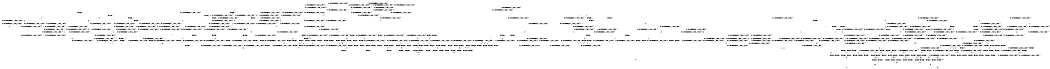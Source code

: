digraph BCG {
size = "7, 10.5";
center = TRUE;
node [shape = circle];
0 [peripheries = 2];
0 -> 1 [label = "EX !0 !ATOMIC_EXCH_BRANCH (1, +0, TRUE, +0, 1, TRUE) !{}"];
0 -> 2 [label = "EX !2 !ATOMIC_EXCH_BRANCH (1, +1, TRUE, +1, 1, FALSE) !{}"];
0 -> 3 [label = "EX !1 !ATOMIC_EXCH_BRANCH (1, +1, TRUE, +0, 3, TRUE) !{}"];
0 -> 4 [label = "EX !0 !ATOMIC_EXCH_BRANCH (1, +0, TRUE, +0, 1, TRUE) !{}"];
0 -> 5 [label = "EX !2 !ATOMIC_EXCH_BRANCH (1, +1, TRUE, +1, 1, FALSE) !{}"];
0 -> 6 [label = "EX !1 !ATOMIC_EXCH_BRANCH (1, +1, TRUE, +0, 3, TRUE) !{}"];
1 -> 7 [label = "EX !2 !ATOMIC_EXCH_BRANCH (1, +1, TRUE, +1, 1, FALSE) !{}"];
2 -> 8 [label = "EX !0 !ATOMIC_EXCH_BRANCH (1, +0, TRUE, +0, 1, FALSE) !{}"];
3 -> 9 [label = "EX !0 !ATOMIC_EXCH_BRANCH (1, +0, TRUE, +0, 1, FALSE) !{}"];
4 -> 1 [label = "EX !0 !ATOMIC_EXCH_BRANCH (1, +0, TRUE, +0, 1, TRUE) !{}"];
4 -> 7 [label = "EX !2 !ATOMIC_EXCH_BRANCH (1, +1, TRUE, +1, 1, FALSE) !{}"];
4 -> 10 [label = "EX !1 !ATOMIC_EXCH_BRANCH (1, +1, TRUE, +0, 3, TRUE) !{}"];
4 -> 4 [label = "EX !0 !ATOMIC_EXCH_BRANCH (1, +0, TRUE, +0, 1, TRUE) !{}"];
4 -> 11 [label = "EX !2 !ATOMIC_EXCH_BRANCH (1, +1, TRUE, +1, 1, FALSE) !{}"];
4 -> 12 [label = "EX !1 !ATOMIC_EXCH_BRANCH (1, +1, TRUE, +0, 3, TRUE) !{}"];
5 -> 8 [label = "EX !0 !ATOMIC_EXCH_BRANCH (1, +0, TRUE, +0, 1, FALSE) !{}"];
5 -> 13 [label = "EX !1 !ATOMIC_EXCH_BRANCH (1, +1, TRUE, +0, 3, FALSE) !{}"];
5 -> 14 [label = "TERMINATE !2"];
5 -> 15 [label = "EX !0 !ATOMIC_EXCH_BRANCH (1, +0, TRUE, +0, 1, FALSE) !{}"];
5 -> 16 [label = "EX !1 !ATOMIC_EXCH_BRANCH (1, +1, TRUE, +0, 3, FALSE) !{}"];
5 -> 17 [label = "TERMINATE !2"];
6 -> 9 [label = "EX !0 !ATOMIC_EXCH_BRANCH (1, +0, TRUE, +0, 1, FALSE) !{}"];
6 -> 18 [label = "EX !2 !ATOMIC_EXCH_BRANCH (1, +1, TRUE, +1, 1, TRUE) !{}"];
6 -> 19 [label = "TERMINATE !1"];
6 -> 20 [label = "EX !0 !ATOMIC_EXCH_BRANCH (1, +0, TRUE, +0, 1, FALSE) !{}"];
6 -> 21 [label = "EX !2 !ATOMIC_EXCH_BRANCH (1, +1, TRUE, +1, 1, TRUE) !{}"];
6 -> 22 [label = "TERMINATE !1"];
7 -> 8 [label = "EX !0 !ATOMIC_EXCH_BRANCH (1, +0, TRUE, +0, 1, FALSE) !{}"];
8 -> 23 [label = "EX !1 !ATOMIC_EXCH_BRANCH (1, +1, TRUE, +0, 3, TRUE) !{}"];
9 -> 23 [label = "EX !2 !ATOMIC_EXCH_BRANCH (1, +1, TRUE, +1, 1, FALSE) !{}"];
10 -> 9 [label = "EX !0 !ATOMIC_EXCH_BRANCH (1, +0, TRUE, +0, 1, FALSE) !{}"];
11 -> 8 [label = "EX !0 !ATOMIC_EXCH_BRANCH (1, +0, TRUE, +0, 1, FALSE) !{}"];
11 -> 24 [label = "EX !1 !ATOMIC_EXCH_BRANCH (1, +1, TRUE, +0, 3, FALSE) !{}"];
11 -> 25 [label = "TERMINATE !2"];
11 -> 15 [label = "EX !0 !ATOMIC_EXCH_BRANCH (1, +0, TRUE, +0, 1, FALSE) !{}"];
11 -> 26 [label = "EX !1 !ATOMIC_EXCH_BRANCH (1, +1, TRUE, +0, 3, FALSE) !{}"];
11 -> 27 [label = "TERMINATE !2"];
12 -> 9 [label = "EX !0 !ATOMIC_EXCH_BRANCH (1, +0, TRUE, +0, 1, FALSE) !{}"];
12 -> 28 [label = "EX !2 !ATOMIC_EXCH_BRANCH (1, +1, TRUE, +1, 1, TRUE) !{}"];
12 -> 29 [label = "TERMINATE !1"];
12 -> 20 [label = "EX !0 !ATOMIC_EXCH_BRANCH (1, +0, TRUE, +0, 1, FALSE) !{}"];
12 -> 30 [label = "EX !2 !ATOMIC_EXCH_BRANCH (1, +1, TRUE, +1, 1, TRUE) !{}"];
12 -> 31 [label = "TERMINATE !1"];
13 -> 32 [label = "EX !1 !ATOMIC_EXCH_BRANCH (1, +0, FALSE, +1, 2, TRUE) !{}"];
14 -> 33 [label = "EX !0 !ATOMIC_EXCH_BRANCH (1, +0, TRUE, +0, 1, FALSE) !{}"];
15 -> 23 [label = "EX !1 !ATOMIC_EXCH_BRANCH (1, +1, TRUE, +0, 3, TRUE) !{}"];
15 -> 34 [label = "TERMINATE !0"];
15 -> 35 [label = "TERMINATE !2"];
15 -> 36 [label = "EX !1 !ATOMIC_EXCH_BRANCH (1, +1, TRUE, +0, 3, TRUE) !{}"];
15 -> 37 [label = "TERMINATE !0"];
15 -> 38 [label = "TERMINATE !2"];
16 -> 32 [label = "EX !1 !ATOMIC_EXCH_BRANCH (1, +0, FALSE, +1, 2, TRUE) !{}"];
16 -> 39 [label = "EX !0 !ATOMIC_EXCH_BRANCH (1, +0, TRUE, +0, 1, FALSE) !{}"];
16 -> 40 [label = "TERMINATE !2"];
16 -> 41 [label = "EX !1 !ATOMIC_EXCH_BRANCH (1, +0, FALSE, +1, 2, TRUE) !{}"];
16 -> 42 [label = "EX !0 !ATOMIC_EXCH_BRANCH (1, +0, TRUE, +0, 1, FALSE) !{}"];
16 -> 43 [label = "TERMINATE !2"];
17 -> 33 [label = "EX !0 !ATOMIC_EXCH_BRANCH (1, +0, TRUE, +0, 1, FALSE) !{}"];
17 -> 44 [label = "EX !1 !ATOMIC_EXCH_BRANCH (1, +1, TRUE, +0, 3, FALSE) !{}"];
17 -> 45 [label = "EX !0 !ATOMIC_EXCH_BRANCH (1, +0, TRUE, +0, 1, FALSE) !{}"];
17 -> 46 [label = "EX !1 !ATOMIC_EXCH_BRANCH (1, +1, TRUE, +0, 3, FALSE) !{}"];
18 -> 47 [label = "EX !0 !ATOMIC_EXCH_BRANCH (1, +0, TRUE, +0, 1, FALSE) !{}"];
19 -> 48 [label = "EX !0 !ATOMIC_EXCH_BRANCH (1, +0, TRUE, +0, 1, FALSE) !{}"];
20 -> 23 [label = "EX !2 !ATOMIC_EXCH_BRANCH (1, +1, TRUE, +1, 1, FALSE) !{}"];
20 -> 49 [label = "TERMINATE !0"];
20 -> 50 [label = "TERMINATE !1"];
20 -> 36 [label = "EX !2 !ATOMIC_EXCH_BRANCH (1, +1, TRUE, +1, 1, FALSE) !{}"];
20 -> 51 [label = "TERMINATE !0"];
20 -> 52 [label = "TERMINATE !1"];
21 -> 18 [label = "EX !2 !ATOMIC_EXCH_BRANCH (1, +1, TRUE, +1, 1, TRUE) !{}"];
21 -> 47 [label = "EX !0 !ATOMIC_EXCH_BRANCH (1, +0, TRUE, +0, 1, FALSE) !{}"];
21 -> 53 [label = "TERMINATE !1"];
21 -> 21 [label = "EX !2 !ATOMIC_EXCH_BRANCH (1, +1, TRUE, +1, 1, TRUE) !{}"];
21 -> 54 [label = "EX !0 !ATOMIC_EXCH_BRANCH (1, +0, TRUE, +0, 1, FALSE) !{}"];
21 -> 55 [label = "TERMINATE !1"];
22 -> 48 [label = "EX !0 !ATOMIC_EXCH_BRANCH (1, +0, TRUE, +0, 1, FALSE) !{}"];
22 -> 56 [label = "EX !2 !ATOMIC_EXCH_BRANCH (1, +1, TRUE, +1, 1, TRUE) !{}"];
22 -> 57 [label = "EX !0 !ATOMIC_EXCH_BRANCH (1, +0, TRUE, +0, 1, FALSE) !{}"];
22 -> 58 [label = "EX !2 !ATOMIC_EXCH_BRANCH (1, +1, TRUE, +1, 1, TRUE) !{}"];
23 -> 59 [label = "TERMINATE !0"];
24 -> 39 [label = "EX !0 !ATOMIC_EXCH_BRANCH (1, +0, TRUE, +0, 1, FALSE) !{}"];
25 -> 60 [label = "EX !1 !ATOMIC_EXCH_BRANCH (1, +1, TRUE, +0, 3, FALSE) !{}"];
26 -> 39 [label = "EX !0 !ATOMIC_EXCH_BRANCH (1, +0, TRUE, +0, 1, FALSE) !{}"];
26 -> 61 [label = "EX !1 !ATOMIC_EXCH_BRANCH (1, +0, FALSE, +1, 2, TRUE) !{}"];
26 -> 62 [label = "TERMINATE !2"];
26 -> 42 [label = "EX !0 !ATOMIC_EXCH_BRANCH (1, +0, TRUE, +0, 1, FALSE) !{}"];
26 -> 63 [label = "EX !1 !ATOMIC_EXCH_BRANCH (1, +0, FALSE, +1, 2, TRUE) !{}"];
26 -> 64 [label = "TERMINATE !2"];
27 -> 60 [label = "EX !1 !ATOMIC_EXCH_BRANCH (1, +1, TRUE, +0, 3, FALSE) !{}"];
27 -> 33 [label = "EX !0 !ATOMIC_EXCH_BRANCH (1, +0, TRUE, +0, 1, FALSE) !{}"];
27 -> 65 [label = "EX !1 !ATOMIC_EXCH_BRANCH (1, +1, TRUE, +0, 3, FALSE) !{}"];
27 -> 45 [label = "EX !0 !ATOMIC_EXCH_BRANCH (1, +0, TRUE, +0, 1, FALSE) !{}"];
28 -> 47 [label = "EX !0 !ATOMIC_EXCH_BRANCH (1, +0, TRUE, +0, 1, FALSE) !{}"];
29 -> 66 [label = "EX !2 !ATOMIC_EXCH_BRANCH (1, +1, TRUE, +1, 1, TRUE) !{}"];
30 -> 47 [label = "EX !0 !ATOMIC_EXCH_BRANCH (1, +0, TRUE, +0, 1, FALSE) !{}"];
30 -> 28 [label = "EX !2 !ATOMIC_EXCH_BRANCH (1, +1, TRUE, +1, 1, TRUE) !{}"];
30 -> 67 [label = "TERMINATE !1"];
30 -> 54 [label = "EX !0 !ATOMIC_EXCH_BRANCH (1, +0, TRUE, +0, 1, FALSE) !{}"];
30 -> 30 [label = "EX !2 !ATOMIC_EXCH_BRANCH (1, +1, TRUE, +1, 1, TRUE) !{}"];
30 -> 68 [label = "TERMINATE !1"];
31 -> 66 [label = "EX !2 !ATOMIC_EXCH_BRANCH (1, +1, TRUE, +1, 1, TRUE) !{}"];
31 -> 48 [label = "EX !0 !ATOMIC_EXCH_BRANCH (1, +0, TRUE, +0, 1, FALSE) !{}"];
31 -> 69 [label = "EX !2 !ATOMIC_EXCH_BRANCH (1, +1, TRUE, +1, 1, TRUE) !{}"];
31 -> 57 [label = "EX !0 !ATOMIC_EXCH_BRANCH (1, +0, TRUE, +0, 1, FALSE) !{}"];
32 -> 39 [label = "EX !0 !ATOMIC_EXCH_BRANCH (1, +0, TRUE, +0, 1, FALSE) !{}"];
33 -> 70 [label = "EX !1 !ATOMIC_EXCH_BRANCH (1, +1, TRUE, +0, 3, TRUE) !{}"];
34 -> 71 [label = "EX !1 !ATOMIC_EXCH_BRANCH (1, +1, TRUE, +0, 3, TRUE) !{}"];
35 -> 70 [label = "EX !1 !ATOMIC_EXCH_BRANCH (1, +1, TRUE, +0, 3, TRUE) !{}"];
36 -> 59 [label = "TERMINATE !0"];
36 -> 72 [label = "TERMINATE !2"];
36 -> 73 [label = "TERMINATE !1"];
36 -> 74 [label = "TERMINATE !0"];
36 -> 75 [label = "TERMINATE !2"];
36 -> 76 [label = "TERMINATE !1"];
37 -> 71 [label = "EX !1 !ATOMIC_EXCH_BRANCH (1, +1, TRUE, +0, 3, TRUE) !{}"];
37 -> 77 [label = "TERMINATE !2"];
37 -> 78 [label = "EX !1 !ATOMIC_EXCH_BRANCH (1, +1, TRUE, +0, 3, TRUE) !{}"];
37 -> 79 [label = "TERMINATE !2"];
38 -> 70 [label = "EX !1 !ATOMIC_EXCH_BRANCH (1, +1, TRUE, +0, 3, TRUE) !{}"];
38 -> 77 [label = "TERMINATE !0"];
38 -> 80 [label = "EX !1 !ATOMIC_EXCH_BRANCH (1, +1, TRUE, +0, 3, TRUE) !{}"];
38 -> 79 [label = "TERMINATE !0"];
39 -> 81 [label = "EX !1 !ATOMIC_EXCH_BRANCH (1, +0, FALSE, +1, 2, FALSE) !{}"];
40 -> 82 [label = "EX !0 !ATOMIC_EXCH_BRANCH (1, +0, TRUE, +0, 1, FALSE) !{}"];
41 -> 32 [label = "EX !1 !ATOMIC_EXCH_BRANCH (1, +0, FALSE, +1, 2, TRUE) !{}"];
41 -> 39 [label = "EX !0 !ATOMIC_EXCH_BRANCH (1, +0, TRUE, +0, 1, FALSE) !{}"];
41 -> 40 [label = "TERMINATE !2"];
41 -> 41 [label = "EX !1 !ATOMIC_EXCH_BRANCH (1, +0, FALSE, +1, 2, TRUE) !{}"];
41 -> 42 [label = "EX !0 !ATOMIC_EXCH_BRANCH (1, +0, TRUE, +0, 1, FALSE) !{}"];
41 -> 43 [label = "TERMINATE !2"];
42 -> 81 [label = "EX !1 !ATOMIC_EXCH_BRANCH (1, +0, FALSE, +1, 2, FALSE) !{}"];
42 -> 83 [label = "TERMINATE !0"];
42 -> 84 [label = "TERMINATE !2"];
42 -> 85 [label = "EX !1 !ATOMIC_EXCH_BRANCH (1, +0, FALSE, +1, 2, FALSE) !{}"];
42 -> 86 [label = "TERMINATE !0"];
42 -> 87 [label = "TERMINATE !2"];
43 -> 82 [label = "EX !0 !ATOMIC_EXCH_BRANCH (1, +0, TRUE, +0, 1, FALSE) !{}"];
43 -> 88 [label = "EX !1 !ATOMIC_EXCH_BRANCH (1, +0, FALSE, +1, 2, TRUE) !{}"];
43 -> 89 [label = "EX !0 !ATOMIC_EXCH_BRANCH (1, +0, TRUE, +0, 1, FALSE) !{}"];
43 -> 90 [label = "EX !1 !ATOMIC_EXCH_BRANCH (1, +0, FALSE, +1, 2, TRUE) !{}"];
44 -> 88 [label = "EX !1 !ATOMIC_EXCH_BRANCH (1, +0, FALSE, +1, 2, TRUE) !{}"];
45 -> 70 [label = "EX !1 !ATOMIC_EXCH_BRANCH (1, +1, TRUE, +0, 3, TRUE) !{}"];
45 -> 77 [label = "TERMINATE !0"];
45 -> 80 [label = "EX !1 !ATOMIC_EXCH_BRANCH (1, +1, TRUE, +0, 3, TRUE) !{}"];
45 -> 79 [label = "TERMINATE !0"];
46 -> 88 [label = "EX !1 !ATOMIC_EXCH_BRANCH (1, +0, FALSE, +1, 2, TRUE) !{}"];
46 -> 82 [label = "EX !0 !ATOMIC_EXCH_BRANCH (1, +0, TRUE, +0, 1, FALSE) !{}"];
46 -> 90 [label = "EX !1 !ATOMIC_EXCH_BRANCH (1, +0, FALSE, +1, 2, TRUE) !{}"];
46 -> 89 [label = "EX !0 !ATOMIC_EXCH_BRANCH (1, +0, TRUE, +0, 1, FALSE) !{}"];
47 -> 23 [label = "EX !2 !ATOMIC_EXCH_BRANCH (1, +1, TRUE, +1, 1, FALSE) !{}"];
48 -> 91 [label = "EX !2 !ATOMIC_EXCH_BRANCH (1, +1, TRUE, +1, 1, FALSE) !{}"];
49 -> 71 [label = "EX !2 !ATOMIC_EXCH_BRANCH (1, +1, TRUE, +1, 1, FALSE) !{}"];
50 -> 91 [label = "EX !2 !ATOMIC_EXCH_BRANCH (1, +1, TRUE, +1, 1, FALSE) !{}"];
51 -> 71 [label = "EX !2 !ATOMIC_EXCH_BRANCH (1, +1, TRUE, +1, 1, FALSE) !{}"];
51 -> 92 [label = "TERMINATE !1"];
51 -> 78 [label = "EX !2 !ATOMIC_EXCH_BRANCH (1, +1, TRUE, +1, 1, FALSE) !{}"];
51 -> 93 [label = "TERMINATE !1"];
52 -> 91 [label = "EX !2 !ATOMIC_EXCH_BRANCH (1, +1, TRUE, +1, 1, FALSE) !{}"];
52 -> 92 [label = "TERMINATE !0"];
52 -> 94 [label = "EX !2 !ATOMIC_EXCH_BRANCH (1, +1, TRUE, +1, 1, FALSE) !{}"];
52 -> 93 [label = "TERMINATE !0"];
53 -> 95 [label = "EX !0 !ATOMIC_EXCH_BRANCH (1, +0, TRUE, +0, 1, FALSE) !{}"];
54 -> 23 [label = "EX !2 !ATOMIC_EXCH_BRANCH (1, +1, TRUE, +1, 1, FALSE) !{}"];
54 -> 96 [label = "TERMINATE !0"];
54 -> 97 [label = "TERMINATE !1"];
54 -> 36 [label = "EX !2 !ATOMIC_EXCH_BRANCH (1, +1, TRUE, +1, 1, FALSE) !{}"];
54 -> 98 [label = "TERMINATE !0"];
54 -> 99 [label = "TERMINATE !1"];
55 -> 95 [label = "EX !0 !ATOMIC_EXCH_BRANCH (1, +0, TRUE, +0, 1, FALSE) !{}"];
55 -> 56 [label = "EX !2 !ATOMIC_EXCH_BRANCH (1, +1, TRUE, +1, 1, TRUE) !{}"];
55 -> 100 [label = "EX !0 !ATOMIC_EXCH_BRANCH (1, +0, TRUE, +0, 1, FALSE) !{}"];
55 -> 58 [label = "EX !2 !ATOMIC_EXCH_BRANCH (1, +1, TRUE, +1, 1, TRUE) !{}"];
56 -> 95 [label = "EX !0 !ATOMIC_EXCH_BRANCH (1, +0, TRUE, +0, 1, FALSE) !{}"];
57 -> 91 [label = "EX !2 !ATOMIC_EXCH_BRANCH (1, +1, TRUE, +1, 1, FALSE) !{}"];
57 -> 92 [label = "TERMINATE !0"];
57 -> 94 [label = "EX !2 !ATOMIC_EXCH_BRANCH (1, +1, TRUE, +1, 1, FALSE) !{}"];
57 -> 93 [label = "TERMINATE !0"];
58 -> 56 [label = "EX !2 !ATOMIC_EXCH_BRANCH (1, +1, TRUE, +1, 1, TRUE) !{}"];
58 -> 95 [label = "EX !0 !ATOMIC_EXCH_BRANCH (1, +0, TRUE, +0, 1, FALSE) !{}"];
58 -> 58 [label = "EX !2 !ATOMIC_EXCH_BRANCH (1, +1, TRUE, +1, 1, TRUE) !{}"];
58 -> 100 [label = "EX !0 !ATOMIC_EXCH_BRANCH (1, +0, TRUE, +0, 1, FALSE) !{}"];
59 -> 101 [label = "TERMINATE !2"];
60 -> 82 [label = "EX !0 !ATOMIC_EXCH_BRANCH (1, +0, TRUE, +0, 1, FALSE) !{}"];
61 -> 39 [label = "EX !0 !ATOMIC_EXCH_BRANCH (1, +0, TRUE, +0, 1, FALSE) !{}"];
62 -> 82 [label = "EX !0 !ATOMIC_EXCH_BRANCH (1, +0, TRUE, +0, 1, FALSE) !{}"];
63 -> 39 [label = "EX !0 !ATOMIC_EXCH_BRANCH (1, +0, TRUE, +0, 1, FALSE) !{}"];
63 -> 61 [label = "EX !1 !ATOMIC_EXCH_BRANCH (1, +0, FALSE, +1, 2, TRUE) !{}"];
63 -> 62 [label = "TERMINATE !2"];
63 -> 42 [label = "EX !0 !ATOMIC_EXCH_BRANCH (1, +0, TRUE, +0, 1, FALSE) !{}"];
63 -> 63 [label = "EX !1 !ATOMIC_EXCH_BRANCH (1, +0, FALSE, +1, 2, TRUE) !{}"];
63 -> 64 [label = "TERMINATE !2"];
64 -> 82 [label = "EX !0 !ATOMIC_EXCH_BRANCH (1, +0, TRUE, +0, 1, FALSE) !{}"];
64 -> 102 [label = "EX !1 !ATOMIC_EXCH_BRANCH (1, +0, FALSE, +1, 2, TRUE) !{}"];
64 -> 89 [label = "EX !0 !ATOMIC_EXCH_BRANCH (1, +0, TRUE, +0, 1, FALSE) !{}"];
64 -> 103 [label = "EX !1 !ATOMIC_EXCH_BRANCH (1, +0, FALSE, +1, 2, TRUE) !{}"];
65 -> 82 [label = "EX !0 !ATOMIC_EXCH_BRANCH (1, +0, TRUE, +0, 1, FALSE) !{}"];
65 -> 102 [label = "EX !1 !ATOMIC_EXCH_BRANCH (1, +0, FALSE, +1, 2, TRUE) !{}"];
65 -> 89 [label = "EX !0 !ATOMIC_EXCH_BRANCH (1, +0, TRUE, +0, 1, FALSE) !{}"];
65 -> 103 [label = "EX !1 !ATOMIC_EXCH_BRANCH (1, +0, FALSE, +1, 2, TRUE) !{}"];
66 -> 95 [label = "EX !0 !ATOMIC_EXCH_BRANCH (1, +0, TRUE, +0, 1, FALSE) !{}"];
67 -> 95 [label = "EX !0 !ATOMIC_EXCH_BRANCH (1, +0, TRUE, +0, 1, FALSE) !{}"];
68 -> 95 [label = "EX !0 !ATOMIC_EXCH_BRANCH (1, +0, TRUE, +0, 1, FALSE) !{}"];
68 -> 66 [label = "EX !2 !ATOMIC_EXCH_BRANCH (1, +1, TRUE, +1, 1, TRUE) !{}"];
68 -> 100 [label = "EX !0 !ATOMIC_EXCH_BRANCH (1, +0, TRUE, +0, 1, FALSE) !{}"];
68 -> 69 [label = "EX !2 !ATOMIC_EXCH_BRANCH (1, +1, TRUE, +1, 1, TRUE) !{}"];
69 -> 95 [label = "EX !0 !ATOMIC_EXCH_BRANCH (1, +0, TRUE, +0, 1, FALSE) !{}"];
69 -> 66 [label = "EX !2 !ATOMIC_EXCH_BRANCH (1, +1, TRUE, +1, 1, TRUE) !{}"];
69 -> 100 [label = "EX !0 !ATOMIC_EXCH_BRANCH (1, +0, TRUE, +0, 1, FALSE) !{}"];
69 -> 69 [label = "EX !2 !ATOMIC_EXCH_BRANCH (1, +1, TRUE, +1, 1, TRUE) !{}"];
70 -> 101 [label = "TERMINATE !0"];
71 -> 101 [label = "TERMINATE !2"];
72 -> 101 [label = "TERMINATE !0"];
73 -> 104 [label = "TERMINATE !0"];
74 -> 101 [label = "TERMINATE !2"];
74 -> 104 [label = "TERMINATE !1"];
74 -> 105 [label = "TERMINATE !2"];
74 -> 106 [label = "TERMINATE !1"];
75 -> 101 [label = "TERMINATE !0"];
75 -> 107 [label = "TERMINATE !1"];
75 -> 105 [label = "TERMINATE !0"];
75 -> 108 [label = "TERMINATE !1"];
76 -> 104 [label = "TERMINATE !0"];
76 -> 107 [label = "TERMINATE !2"];
76 -> 106 [label = "TERMINATE !0"];
76 -> 108 [label = "TERMINATE !2"];
77 -> 109 [label = "EX !1 !ATOMIC_EXCH_BRANCH (1, +1, TRUE, +0, 3, TRUE) !{}"];
78 -> 101 [label = "TERMINATE !2"];
78 -> 104 [label = "TERMINATE !1"];
78 -> 105 [label = "TERMINATE !2"];
78 -> 106 [label = "TERMINATE !1"];
79 -> 109 [label = "EX !1 !ATOMIC_EXCH_BRANCH (1, +1, TRUE, +0, 3, TRUE) !{}"];
79 -> 110 [label = "EX !1 !ATOMIC_EXCH_BRANCH (1, +1, TRUE, +0, 3, TRUE) !{}"];
80 -> 101 [label = "TERMINATE !0"];
80 -> 107 [label = "TERMINATE !1"];
80 -> 105 [label = "TERMINATE !0"];
80 -> 108 [label = "TERMINATE !1"];
81 -> 111 [label = "TERMINATE !0"];
82 -> 112 [label = "EX !1 !ATOMIC_EXCH_BRANCH (1, +0, FALSE, +1, 2, FALSE) !{}"];
83 -> 113 [label = "TERMINATE !2"];
84 -> 113 [label = "TERMINATE !0"];
85 -> 111 [label = "TERMINATE !0"];
85 -> 114 [label = "TERMINATE !2"];
85 -> 115 [label = "TERMINATE !1"];
85 -> 116 [label = "TERMINATE !0"];
85 -> 117 [label = "TERMINATE !2"];
85 -> 118 [label = "TERMINATE !1"];
86 -> 113 [label = "TERMINATE !2"];
86 -> 119 [label = "EX !1 !ATOMIC_EXCH_BRANCH (1, +0, FALSE, +1, 2, FALSE) !{}"];
86 -> 120 [label = "TERMINATE !2"];
86 -> 121 [label = "EX !1 !ATOMIC_EXCH_BRANCH (1, +0, FALSE, +1, 2, FALSE) !{}"];
87 -> 113 [label = "TERMINATE !0"];
87 -> 112 [label = "EX !1 !ATOMIC_EXCH_BRANCH (1, +0, FALSE, +1, 2, FALSE) !{}"];
87 -> 120 [label = "TERMINATE !0"];
87 -> 122 [label = "EX !1 !ATOMIC_EXCH_BRANCH (1, +0, FALSE, +1, 2, FALSE) !{}"];
88 -> 82 [label = "EX !0 !ATOMIC_EXCH_BRANCH (1, +0, TRUE, +0, 1, FALSE) !{}"];
89 -> 112 [label = "EX !1 !ATOMIC_EXCH_BRANCH (1, +0, FALSE, +1, 2, FALSE) !{}"];
89 -> 113 [label = "TERMINATE !0"];
89 -> 122 [label = "EX !1 !ATOMIC_EXCH_BRANCH (1, +0, FALSE, +1, 2, FALSE) !{}"];
89 -> 120 [label = "TERMINATE !0"];
90 -> 88 [label = "EX !1 !ATOMIC_EXCH_BRANCH (1, +0, FALSE, +1, 2, TRUE) !{}"];
90 -> 82 [label = "EX !0 !ATOMIC_EXCH_BRANCH (1, +0, TRUE, +0, 1, FALSE) !{}"];
90 -> 90 [label = "EX !1 !ATOMIC_EXCH_BRANCH (1, +0, FALSE, +1, 2, TRUE) !{}"];
90 -> 89 [label = "EX !0 !ATOMIC_EXCH_BRANCH (1, +0, TRUE, +0, 1, FALSE) !{}"];
91 -> 104 [label = "TERMINATE !0"];
92 -> 123 [label = "EX !2 !ATOMIC_EXCH_BRANCH (1, +1, TRUE, +1, 1, FALSE) !{}"];
93 -> 123 [label = "EX !2 !ATOMIC_EXCH_BRANCH (1, +1, TRUE, +1, 1, FALSE) !{}"];
93 -> 124 [label = "EX !2 !ATOMIC_EXCH_BRANCH (1, +1, TRUE, +1, 1, FALSE) !{}"];
94 -> 104 [label = "TERMINATE !0"];
94 -> 107 [label = "TERMINATE !2"];
94 -> 106 [label = "TERMINATE !0"];
94 -> 108 [label = "TERMINATE !2"];
95 -> 91 [label = "EX !2 !ATOMIC_EXCH_BRANCH (1, +1, TRUE, +1, 1, FALSE) !{}"];
96 -> 125 [label = "TERMINATE !1"];
97 -> 125 [label = "TERMINATE !0"];
98 -> 125 [label = "TERMINATE !1"];
98 -> 71 [label = "EX !2 !ATOMIC_EXCH_BRANCH (1, +1, TRUE, +1, 1, FALSE) !{}"];
98 -> 126 [label = "TERMINATE !1"];
98 -> 78 [label = "EX !2 !ATOMIC_EXCH_BRANCH (1, +1, TRUE, +1, 1, FALSE) !{}"];
99 -> 125 [label = "TERMINATE !0"];
99 -> 91 [label = "EX !2 !ATOMIC_EXCH_BRANCH (1, +1, TRUE, +1, 1, FALSE) !{}"];
99 -> 126 [label = "TERMINATE !0"];
99 -> 94 [label = "EX !2 !ATOMIC_EXCH_BRANCH (1, +1, TRUE, +1, 1, FALSE) !{}"];
100 -> 91 [label = "EX !2 !ATOMIC_EXCH_BRANCH (1, +1, TRUE, +1, 1, FALSE) !{}"];
100 -> 125 [label = "TERMINATE !0"];
100 -> 94 [label = "EX !2 !ATOMIC_EXCH_BRANCH (1, +1, TRUE, +1, 1, FALSE) !{}"];
100 -> 126 [label = "TERMINATE !0"];
101 -> 127 [label = "TERMINATE !1"];
102 -> 82 [label = "EX !0 !ATOMIC_EXCH_BRANCH (1, +0, TRUE, +0, 1, FALSE) !{}"];
103 -> 82 [label = "EX !0 !ATOMIC_EXCH_BRANCH (1, +0, TRUE, +0, 1, FALSE) !{}"];
103 -> 102 [label = "EX !1 !ATOMIC_EXCH_BRANCH (1, +0, FALSE, +1, 2, TRUE) !{}"];
103 -> 89 [label = "EX !0 !ATOMIC_EXCH_BRANCH (1, +0, TRUE, +0, 1, FALSE) !{}"];
103 -> 103 [label = "EX !1 !ATOMIC_EXCH_BRANCH (1, +0, FALSE, +1, 2, TRUE) !{}"];
104 -> 127 [label = "TERMINATE !2"];
105 -> 127 [label = "TERMINATE !1"];
105 -> 128 [label = "TERMINATE !1"];
106 -> 127 [label = "TERMINATE !2"];
106 -> 128 [label = "TERMINATE !2"];
107 -> 127 [label = "TERMINATE !0"];
108 -> 127 [label = "TERMINATE !0"];
108 -> 128 [label = "TERMINATE !0"];
109 -> 127 [label = "TERMINATE !1"];
110 -> 127 [label = "TERMINATE !1"];
110 -> 128 [label = "TERMINATE !1"];
111 -> 129 [label = "TERMINATE !2"];
112 -> 129 [label = "TERMINATE !0"];
113 -> 130 [label = "EX !1 !ATOMIC_EXCH_BRANCH (1, +0, FALSE, +1, 2, FALSE) !{}"];
114 -> 129 [label = "TERMINATE !0"];
115 -> 131 [label = "TERMINATE !0"];
116 -> 129 [label = "TERMINATE !2"];
116 -> 131 [label = "TERMINATE !1"];
116 -> 132 [label = "TERMINATE !2"];
116 -> 133 [label = "TERMINATE !1"];
117 -> 129 [label = "TERMINATE !0"];
117 -> 134 [label = "TERMINATE !1"];
117 -> 132 [label = "TERMINATE !0"];
117 -> 135 [label = "TERMINATE !1"];
118 -> 131 [label = "TERMINATE !0"];
118 -> 134 [label = "TERMINATE !2"];
118 -> 133 [label = "TERMINATE !0"];
118 -> 135 [label = "TERMINATE !2"];
119 -> 129 [label = "TERMINATE !2"];
120 -> 130 [label = "EX !1 !ATOMIC_EXCH_BRANCH (1, +0, FALSE, +1, 2, FALSE) !{}"];
120 -> 136 [label = "EX !1 !ATOMIC_EXCH_BRANCH (1, +0, FALSE, +1, 2, FALSE) !{}"];
121 -> 129 [label = "TERMINATE !2"];
121 -> 131 [label = "TERMINATE !1"];
121 -> 132 [label = "TERMINATE !2"];
121 -> 133 [label = "TERMINATE !1"];
122 -> 129 [label = "TERMINATE !0"];
122 -> 134 [label = "TERMINATE !1"];
122 -> 132 [label = "TERMINATE !0"];
122 -> 135 [label = "TERMINATE !1"];
123 -> 127 [label = "TERMINATE !2"];
124 -> 127 [label = "TERMINATE !2"];
124 -> 128 [label = "TERMINATE !2"];
125 -> 123 [label = "EX !2 !ATOMIC_EXCH_BRANCH (1, +1, TRUE, +1, 1, FALSE) !{}"];
126 -> 123 [label = "EX !2 !ATOMIC_EXCH_BRANCH (1, +1, TRUE, +1, 1, FALSE) !{}"];
126 -> 124 [label = "EX !2 !ATOMIC_EXCH_BRANCH (1, +1, TRUE, +1, 1, FALSE) !{}"];
127 -> 137 [label = "exit"];
128 -> 138 [label = "exit"];
129 -> 139 [label = "TERMINATE !1"];
130 -> 139 [label = "TERMINATE !1"];
131 -> 139 [label = "TERMINATE !2"];
132 -> 139 [label = "TERMINATE !1"];
132 -> 140 [label = "TERMINATE !1"];
133 -> 139 [label = "TERMINATE !2"];
133 -> 140 [label = "TERMINATE !2"];
134 -> 139 [label = "TERMINATE !0"];
135 -> 139 [label = "TERMINATE !0"];
135 -> 140 [label = "TERMINATE !0"];
136 -> 139 [label = "TERMINATE !1"];
136 -> 140 [label = "TERMINATE !1"];
139 -> 137 [label = "exit"];
140 -> 138 [label = "exit"];
}
